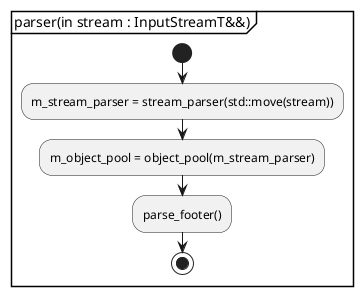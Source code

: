 @startuml parser
partition "parser(in stream : InputStreamT&&)" {
start
	:m_stream_parser = stream_parser(std::move(stream));
	:m_object_pool = object_pool(m_stream_parser);
	:parse_footer();
stop
}
@enduml

@startuml parse_footer
partition "parse_footer()" {
start
	' %%EOF
	:seek_to_end();
	:seek_forward_head_of_line();
	:before_EOF = m_stream_parser.tell();
	:m_stream_parser.require(keyword_EOF);

	' xref バイトオフセット
	:m_stream_parser.seek(before_EOF);
	:seek_forward_head_of_line();
	:before_xref_byte_offset = m_stream_parser.tell();
	:xref_byte_offset = m_stream_parser.take_xref_byte_offset();

	' startxref
	:m_stream_parser.seek(before_xref_byte_offset);
	:seek_forward_head_of_line();
	:m_stream_parser.require(keyword_startxref);

	' Cross Reference Table
	:m_stream_parser.seek(xref_byte_offset);
	:xref_table = m_stream_parser.take_xref_table();

	:m_stream_parser.ignore_if_present(any_whitespace_characters);

	' Trailer
	:m_object_pool.add_xref_table(xref_table);
	:m_trailer_dictionary = m_stream_parser.take_trailer(m_object_pool);
stop
}
@enduml
